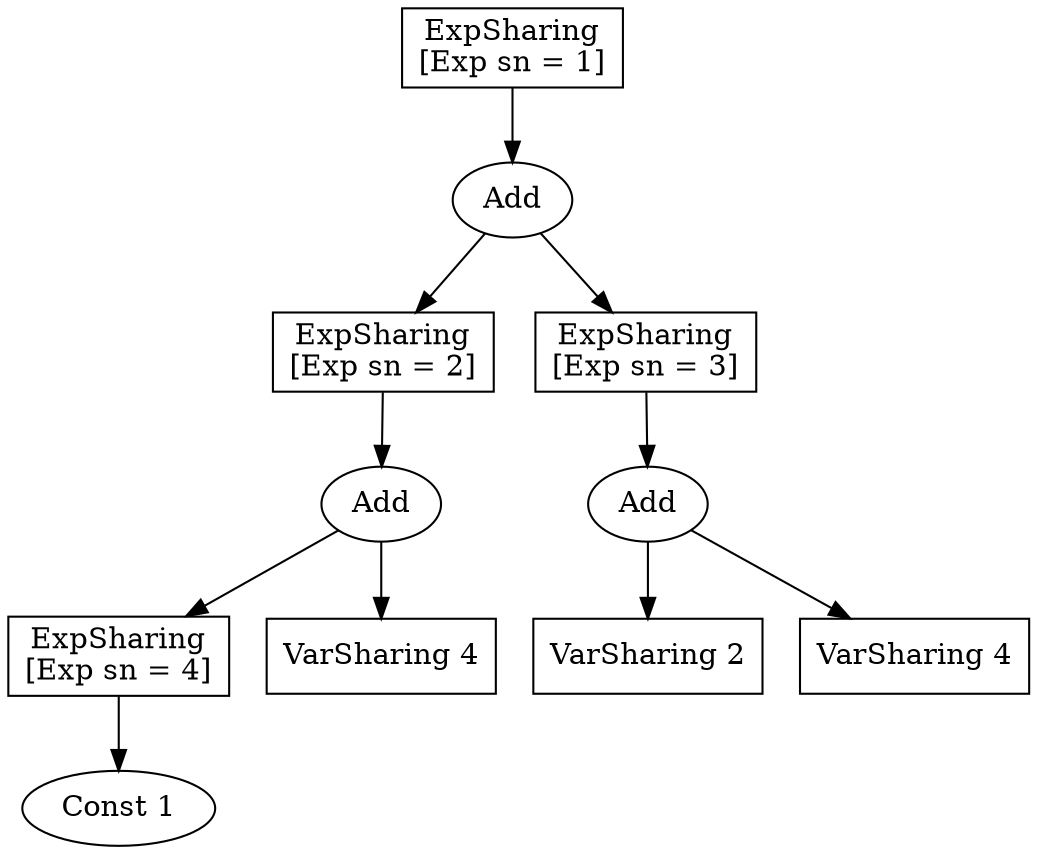 digraph G { 
size = "7.5,10.5"
node_20_00 [shape=box, label="ExpSharing\n[Exp sn = 1]"];
node_22_00 [shape=box, label="ExpSharing\n[Exp sn = 2]"];
node_25_00 [shape=box, label="ExpSharing\n[Exp sn = 4]"];
node_23_00 [shape=box, label="ExpSharing\n[Exp sn = 3]"];
node_30_00 [shape=box, label="VarSharing 2"];
node_26_00 [shape=box, label="VarSharing 4"];
node_29_00 [shape=box, label="VarSharing 4"];
node_21_00 [shape=ellipse, label="Add"];
node_24_00 [shape=ellipse, label="Add"];
node_28_00 [shape=ellipse, label="Add"];
node_27_00 [shape=ellipse, label="Const 1"];
node_20_00 -> node_21_00 ;
node_22_00 -> node_24_00 ;
node_25_00 -> node_27_00 ;
node_23_00 -> node_28_00 ;
node_21_00 -> node_23_00 ;
node_21_00 -> node_22_00 ;
node_24_00 -> node_26_00 ;
node_24_00 -> node_25_00 ;
node_28_00 -> node_30_00 ;
node_28_00 -> node_29_00 ;
}
